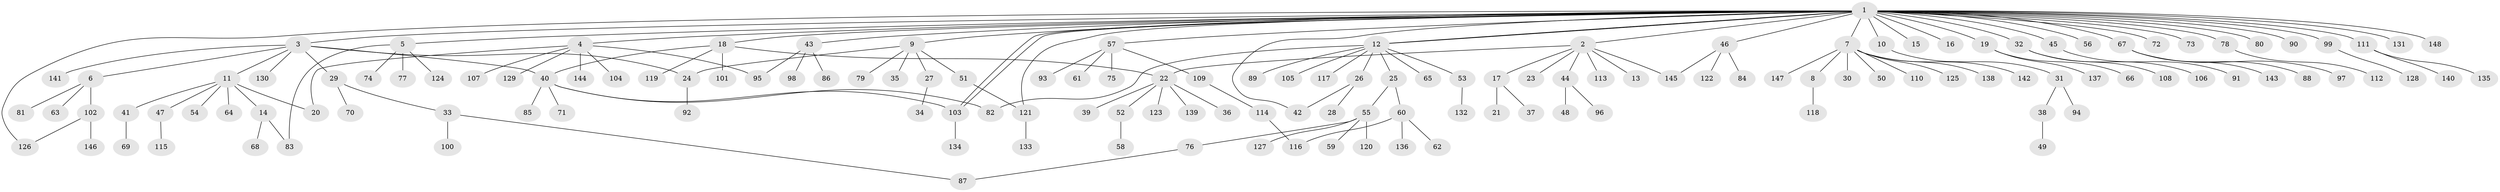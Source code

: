 // Generated by graph-tools (version 1.1) at 2025/35/03/09/25 02:35:22]
// undirected, 148 vertices, 163 edges
graph export_dot {
graph [start="1"]
  node [color=gray90,style=filled];
  1;
  2;
  3;
  4;
  5;
  6;
  7;
  8;
  9;
  10;
  11;
  12;
  13;
  14;
  15;
  16;
  17;
  18;
  19;
  20;
  21;
  22;
  23;
  24;
  25;
  26;
  27;
  28;
  29;
  30;
  31;
  32;
  33;
  34;
  35;
  36;
  37;
  38;
  39;
  40;
  41;
  42;
  43;
  44;
  45;
  46;
  47;
  48;
  49;
  50;
  51;
  52;
  53;
  54;
  55;
  56;
  57;
  58;
  59;
  60;
  61;
  62;
  63;
  64;
  65;
  66;
  67;
  68;
  69;
  70;
  71;
  72;
  73;
  74;
  75;
  76;
  77;
  78;
  79;
  80;
  81;
  82;
  83;
  84;
  85;
  86;
  87;
  88;
  89;
  90;
  91;
  92;
  93;
  94;
  95;
  96;
  97;
  98;
  99;
  100;
  101;
  102;
  103;
  104;
  105;
  106;
  107;
  108;
  109;
  110;
  111;
  112;
  113;
  114;
  115;
  116;
  117;
  118;
  119;
  120;
  121;
  122;
  123;
  124;
  125;
  126;
  127;
  128;
  129;
  130;
  131;
  132;
  133;
  134;
  135;
  136;
  137;
  138;
  139;
  140;
  141;
  142;
  143;
  144;
  145;
  146;
  147;
  148;
  1 -- 2;
  1 -- 3;
  1 -- 4;
  1 -- 5;
  1 -- 7;
  1 -- 9;
  1 -- 10;
  1 -- 12;
  1 -- 12;
  1 -- 15;
  1 -- 16;
  1 -- 18;
  1 -- 19;
  1 -- 32;
  1 -- 42;
  1 -- 43;
  1 -- 45;
  1 -- 46;
  1 -- 56;
  1 -- 57;
  1 -- 67;
  1 -- 72;
  1 -- 73;
  1 -- 78;
  1 -- 80;
  1 -- 90;
  1 -- 99;
  1 -- 103;
  1 -- 103;
  1 -- 111;
  1 -- 121;
  1 -- 126;
  1 -- 131;
  1 -- 148;
  2 -- 13;
  2 -- 17;
  2 -- 22;
  2 -- 23;
  2 -- 44;
  2 -- 113;
  2 -- 145;
  3 -- 6;
  3 -- 11;
  3 -- 24;
  3 -- 29;
  3 -- 40;
  3 -- 130;
  3 -- 141;
  4 -- 20;
  4 -- 95;
  4 -- 104;
  4 -- 107;
  4 -- 129;
  4 -- 144;
  5 -- 74;
  5 -- 77;
  5 -- 83;
  5 -- 124;
  6 -- 63;
  6 -- 81;
  6 -- 102;
  7 -- 8;
  7 -- 30;
  7 -- 50;
  7 -- 110;
  7 -- 125;
  7 -- 138;
  7 -- 142;
  7 -- 147;
  8 -- 118;
  9 -- 24;
  9 -- 27;
  9 -- 35;
  9 -- 51;
  9 -- 79;
  10 -- 31;
  11 -- 14;
  11 -- 20;
  11 -- 41;
  11 -- 47;
  11 -- 54;
  11 -- 64;
  12 -- 25;
  12 -- 26;
  12 -- 53;
  12 -- 65;
  12 -- 82;
  12 -- 89;
  12 -- 105;
  12 -- 117;
  14 -- 68;
  14 -- 83;
  17 -- 21;
  17 -- 37;
  18 -- 22;
  18 -- 40;
  18 -- 101;
  18 -- 119;
  19 -- 66;
  19 -- 137;
  22 -- 36;
  22 -- 39;
  22 -- 52;
  22 -- 123;
  22 -- 139;
  24 -- 92;
  25 -- 55;
  25 -- 60;
  26 -- 28;
  26 -- 42;
  27 -- 34;
  29 -- 33;
  29 -- 70;
  31 -- 38;
  31 -- 94;
  32 -- 106;
  32 -- 108;
  33 -- 87;
  33 -- 100;
  38 -- 49;
  40 -- 71;
  40 -- 82;
  40 -- 85;
  40 -- 103;
  41 -- 69;
  43 -- 86;
  43 -- 95;
  43 -- 98;
  44 -- 48;
  44 -- 96;
  45 -- 91;
  46 -- 84;
  46 -- 122;
  46 -- 145;
  47 -- 115;
  51 -- 121;
  52 -- 58;
  53 -- 132;
  55 -- 59;
  55 -- 76;
  55 -- 120;
  55 -- 127;
  57 -- 61;
  57 -- 75;
  57 -- 93;
  57 -- 109;
  60 -- 62;
  60 -- 116;
  60 -- 136;
  67 -- 88;
  67 -- 97;
  67 -- 143;
  76 -- 87;
  78 -- 112;
  99 -- 128;
  102 -- 126;
  102 -- 146;
  103 -- 134;
  109 -- 114;
  111 -- 135;
  111 -- 140;
  114 -- 116;
  121 -- 133;
}

